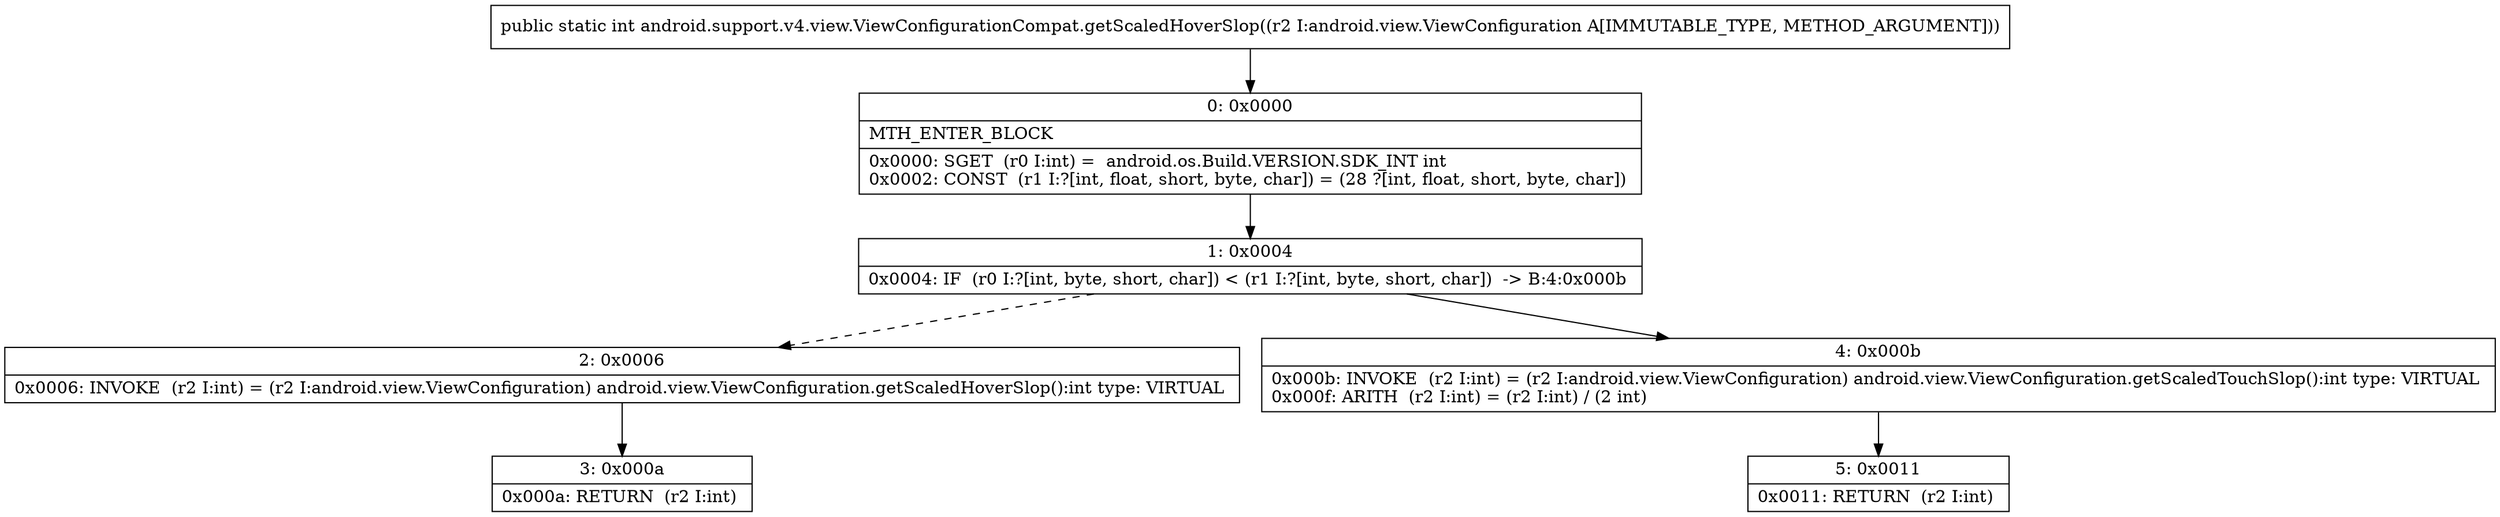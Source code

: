 digraph "CFG forandroid.support.v4.view.ViewConfigurationCompat.getScaledHoverSlop(Landroid\/view\/ViewConfiguration;)I" {
Node_0 [shape=record,label="{0\:\ 0x0000|MTH_ENTER_BLOCK\l|0x0000: SGET  (r0 I:int) =  android.os.Build.VERSION.SDK_INT int \l0x0002: CONST  (r1 I:?[int, float, short, byte, char]) = (28 ?[int, float, short, byte, char]) \l}"];
Node_1 [shape=record,label="{1\:\ 0x0004|0x0004: IF  (r0 I:?[int, byte, short, char]) \< (r1 I:?[int, byte, short, char])  \-\> B:4:0x000b \l}"];
Node_2 [shape=record,label="{2\:\ 0x0006|0x0006: INVOKE  (r2 I:int) = (r2 I:android.view.ViewConfiguration) android.view.ViewConfiguration.getScaledHoverSlop():int type: VIRTUAL \l}"];
Node_3 [shape=record,label="{3\:\ 0x000a|0x000a: RETURN  (r2 I:int) \l}"];
Node_4 [shape=record,label="{4\:\ 0x000b|0x000b: INVOKE  (r2 I:int) = (r2 I:android.view.ViewConfiguration) android.view.ViewConfiguration.getScaledTouchSlop():int type: VIRTUAL \l0x000f: ARITH  (r2 I:int) = (r2 I:int) \/ (2 int) \l}"];
Node_5 [shape=record,label="{5\:\ 0x0011|0x0011: RETURN  (r2 I:int) \l}"];
MethodNode[shape=record,label="{public static int android.support.v4.view.ViewConfigurationCompat.getScaledHoverSlop((r2 I:android.view.ViewConfiguration A[IMMUTABLE_TYPE, METHOD_ARGUMENT])) }"];
MethodNode -> Node_0;
Node_0 -> Node_1;
Node_1 -> Node_2[style=dashed];
Node_1 -> Node_4;
Node_2 -> Node_3;
Node_4 -> Node_5;
}


